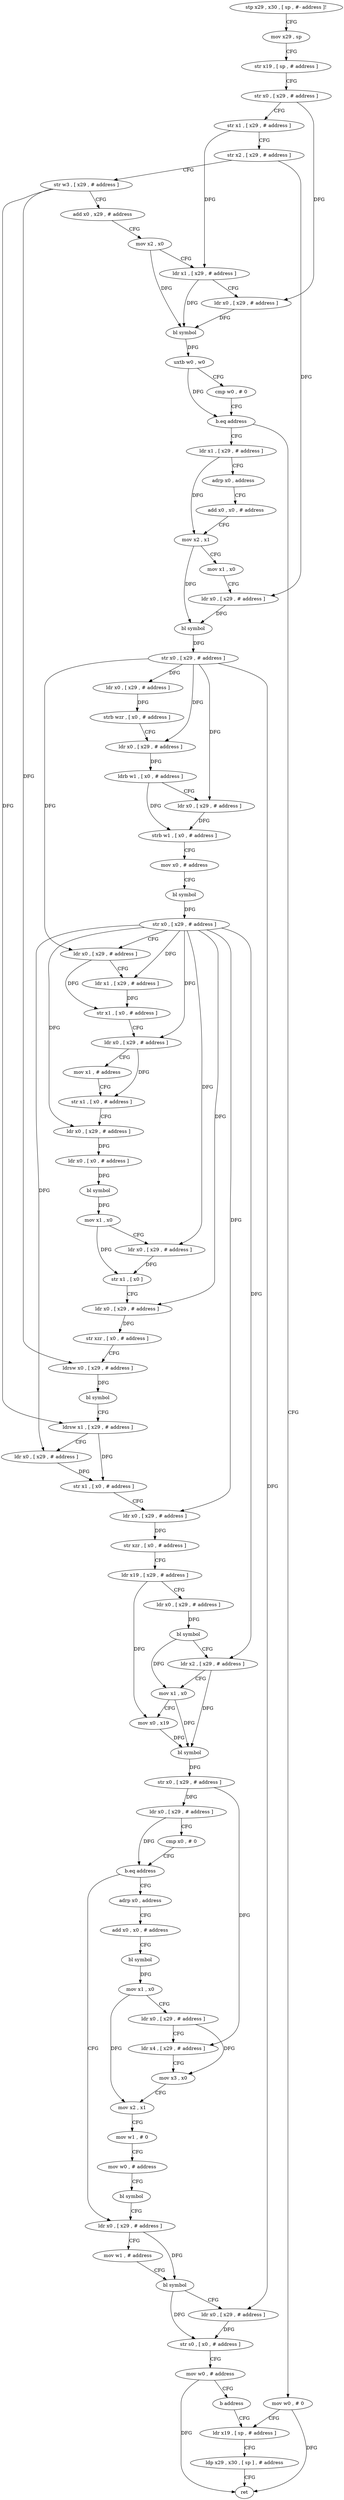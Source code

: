 digraph "func" {
"4274348" [label = "stp x29 , x30 , [ sp , #- address ]!" ]
"4274352" [label = "mov x29 , sp" ]
"4274356" [label = "str x19 , [ sp , # address ]" ]
"4274360" [label = "str x0 , [ x29 , # address ]" ]
"4274364" [label = "str x1 , [ x29 , # address ]" ]
"4274368" [label = "str x2 , [ x29 , # address ]" ]
"4274372" [label = "str w3 , [ x29 , # address ]" ]
"4274376" [label = "add x0 , x29 , # address" ]
"4274380" [label = "mov x2 , x0" ]
"4274384" [label = "ldr x1 , [ x29 , # address ]" ]
"4274388" [label = "ldr x0 , [ x29 , # address ]" ]
"4274392" [label = "bl symbol" ]
"4274396" [label = "uxtb w0 , w0" ]
"4274400" [label = "cmp w0 , # 0" ]
"4274404" [label = "b.eq address" ]
"4274676" [label = "mov w0 , # 0" ]
"4274408" [label = "ldr x1 , [ x29 , # address ]" ]
"4274680" [label = "ldr x19 , [ sp , # address ]" ]
"4274412" [label = "adrp x0 , address" ]
"4274416" [label = "add x0 , x0 , # address" ]
"4274420" [label = "mov x2 , x1" ]
"4274424" [label = "mov x1 , x0" ]
"4274428" [label = "ldr x0 , [ x29 , # address ]" ]
"4274432" [label = "bl symbol" ]
"4274436" [label = "str x0 , [ x29 , # address ]" ]
"4274440" [label = "ldr x0 , [ x29 , # address ]" ]
"4274444" [label = "strb wzr , [ x0 , # address ]" ]
"4274448" [label = "ldr x0 , [ x29 , # address ]" ]
"4274452" [label = "ldrb w1 , [ x0 , # address ]" ]
"4274456" [label = "ldr x0 , [ x29 , # address ]" ]
"4274460" [label = "strb w1 , [ x0 , # address ]" ]
"4274464" [label = "mov x0 , # address" ]
"4274468" [label = "bl symbol" ]
"4274472" [label = "str x0 , [ x29 , # address ]" ]
"4274476" [label = "ldr x0 , [ x29 , # address ]" ]
"4274480" [label = "ldr x1 , [ x29 , # address ]" ]
"4274484" [label = "str x1 , [ x0 , # address ]" ]
"4274488" [label = "ldr x0 , [ x29 , # address ]" ]
"4274492" [label = "mov x1 , # address" ]
"4274496" [label = "str x1 , [ x0 , # address ]" ]
"4274500" [label = "ldr x0 , [ x29 , # address ]" ]
"4274504" [label = "ldr x0 , [ x0 , # address ]" ]
"4274508" [label = "bl symbol" ]
"4274512" [label = "mov x1 , x0" ]
"4274516" [label = "ldr x0 , [ x29 , # address ]" ]
"4274520" [label = "str x1 , [ x0 ]" ]
"4274524" [label = "ldr x0 , [ x29 , # address ]" ]
"4274528" [label = "str xzr , [ x0 , # address ]" ]
"4274532" [label = "ldrsw x0 , [ x29 , # address ]" ]
"4274536" [label = "bl symbol" ]
"4274540" [label = "ldrsw x1 , [ x29 , # address ]" ]
"4274544" [label = "ldr x0 , [ x29 , # address ]" ]
"4274548" [label = "str x1 , [ x0 , # address ]" ]
"4274552" [label = "ldr x0 , [ x29 , # address ]" ]
"4274556" [label = "str xzr , [ x0 , # address ]" ]
"4274560" [label = "ldr x19 , [ x29 , # address ]" ]
"4274564" [label = "ldr x0 , [ x29 , # address ]" ]
"4274568" [label = "bl symbol" ]
"4274572" [label = "ldr x2 , [ x29 , # address ]" ]
"4274576" [label = "mov x1 , x0" ]
"4274580" [label = "mov x0 , x19" ]
"4274584" [label = "bl symbol" ]
"4274588" [label = "str x0 , [ x29 , # address ]" ]
"4274592" [label = "ldr x0 , [ x29 , # address ]" ]
"4274596" [label = "cmp x0 , # 0" ]
"4274600" [label = "b.eq address" ]
"4274648" [label = "ldr x0 , [ x29 , # address ]" ]
"4274604" [label = "adrp x0 , address" ]
"4274652" [label = "mov w1 , # address" ]
"4274656" [label = "bl symbol" ]
"4274660" [label = "ldr x0 , [ x29 , # address ]" ]
"4274664" [label = "str s0 , [ x0 , # address ]" ]
"4274668" [label = "mov w0 , # address" ]
"4274672" [label = "b address" ]
"4274608" [label = "add x0 , x0 , # address" ]
"4274612" [label = "bl symbol" ]
"4274616" [label = "mov x1 , x0" ]
"4274620" [label = "ldr x0 , [ x29 , # address ]" ]
"4274624" [label = "ldr x4 , [ x29 , # address ]" ]
"4274628" [label = "mov x3 , x0" ]
"4274632" [label = "mov x2 , x1" ]
"4274636" [label = "mov w1 , # 0" ]
"4274640" [label = "mov w0 , # address" ]
"4274644" [label = "bl symbol" ]
"4274684" [label = "ldp x29 , x30 , [ sp ] , # address" ]
"4274688" [label = "ret" ]
"4274348" -> "4274352" [ label = "CFG" ]
"4274352" -> "4274356" [ label = "CFG" ]
"4274356" -> "4274360" [ label = "CFG" ]
"4274360" -> "4274364" [ label = "CFG" ]
"4274360" -> "4274388" [ label = "DFG" ]
"4274364" -> "4274368" [ label = "CFG" ]
"4274364" -> "4274384" [ label = "DFG" ]
"4274368" -> "4274372" [ label = "CFG" ]
"4274368" -> "4274428" [ label = "DFG" ]
"4274372" -> "4274376" [ label = "CFG" ]
"4274372" -> "4274532" [ label = "DFG" ]
"4274372" -> "4274540" [ label = "DFG" ]
"4274376" -> "4274380" [ label = "CFG" ]
"4274380" -> "4274384" [ label = "CFG" ]
"4274380" -> "4274392" [ label = "DFG" ]
"4274384" -> "4274388" [ label = "CFG" ]
"4274384" -> "4274392" [ label = "DFG" ]
"4274388" -> "4274392" [ label = "DFG" ]
"4274392" -> "4274396" [ label = "DFG" ]
"4274396" -> "4274400" [ label = "CFG" ]
"4274396" -> "4274404" [ label = "DFG" ]
"4274400" -> "4274404" [ label = "CFG" ]
"4274404" -> "4274676" [ label = "CFG" ]
"4274404" -> "4274408" [ label = "CFG" ]
"4274676" -> "4274680" [ label = "CFG" ]
"4274676" -> "4274688" [ label = "DFG" ]
"4274408" -> "4274412" [ label = "CFG" ]
"4274408" -> "4274420" [ label = "DFG" ]
"4274680" -> "4274684" [ label = "CFG" ]
"4274412" -> "4274416" [ label = "CFG" ]
"4274416" -> "4274420" [ label = "CFG" ]
"4274420" -> "4274424" [ label = "CFG" ]
"4274420" -> "4274432" [ label = "DFG" ]
"4274424" -> "4274428" [ label = "CFG" ]
"4274428" -> "4274432" [ label = "DFG" ]
"4274432" -> "4274436" [ label = "DFG" ]
"4274436" -> "4274440" [ label = "DFG" ]
"4274436" -> "4274448" [ label = "DFG" ]
"4274436" -> "4274456" [ label = "DFG" ]
"4274436" -> "4274476" [ label = "DFG" ]
"4274436" -> "4274660" [ label = "DFG" ]
"4274440" -> "4274444" [ label = "DFG" ]
"4274444" -> "4274448" [ label = "CFG" ]
"4274448" -> "4274452" [ label = "DFG" ]
"4274452" -> "4274456" [ label = "CFG" ]
"4274452" -> "4274460" [ label = "DFG" ]
"4274456" -> "4274460" [ label = "DFG" ]
"4274460" -> "4274464" [ label = "CFG" ]
"4274464" -> "4274468" [ label = "CFG" ]
"4274468" -> "4274472" [ label = "DFG" ]
"4274472" -> "4274476" [ label = "CFG" ]
"4274472" -> "4274480" [ label = "DFG" ]
"4274472" -> "4274488" [ label = "DFG" ]
"4274472" -> "4274500" [ label = "DFG" ]
"4274472" -> "4274516" [ label = "DFG" ]
"4274472" -> "4274524" [ label = "DFG" ]
"4274472" -> "4274544" [ label = "DFG" ]
"4274472" -> "4274552" [ label = "DFG" ]
"4274472" -> "4274572" [ label = "DFG" ]
"4274476" -> "4274480" [ label = "CFG" ]
"4274476" -> "4274484" [ label = "DFG" ]
"4274480" -> "4274484" [ label = "DFG" ]
"4274484" -> "4274488" [ label = "CFG" ]
"4274488" -> "4274492" [ label = "CFG" ]
"4274488" -> "4274496" [ label = "DFG" ]
"4274492" -> "4274496" [ label = "CFG" ]
"4274496" -> "4274500" [ label = "CFG" ]
"4274500" -> "4274504" [ label = "DFG" ]
"4274504" -> "4274508" [ label = "DFG" ]
"4274508" -> "4274512" [ label = "DFG" ]
"4274512" -> "4274516" [ label = "CFG" ]
"4274512" -> "4274520" [ label = "DFG" ]
"4274516" -> "4274520" [ label = "DFG" ]
"4274520" -> "4274524" [ label = "CFG" ]
"4274524" -> "4274528" [ label = "DFG" ]
"4274528" -> "4274532" [ label = "CFG" ]
"4274532" -> "4274536" [ label = "DFG" ]
"4274536" -> "4274540" [ label = "CFG" ]
"4274540" -> "4274544" [ label = "CFG" ]
"4274540" -> "4274548" [ label = "DFG" ]
"4274544" -> "4274548" [ label = "DFG" ]
"4274548" -> "4274552" [ label = "CFG" ]
"4274552" -> "4274556" [ label = "DFG" ]
"4274556" -> "4274560" [ label = "CFG" ]
"4274560" -> "4274564" [ label = "CFG" ]
"4274560" -> "4274580" [ label = "DFG" ]
"4274564" -> "4274568" [ label = "DFG" ]
"4274568" -> "4274572" [ label = "CFG" ]
"4274568" -> "4274576" [ label = "DFG" ]
"4274572" -> "4274576" [ label = "CFG" ]
"4274572" -> "4274584" [ label = "DFG" ]
"4274576" -> "4274580" [ label = "CFG" ]
"4274576" -> "4274584" [ label = "DFG" ]
"4274580" -> "4274584" [ label = "DFG" ]
"4274584" -> "4274588" [ label = "DFG" ]
"4274588" -> "4274592" [ label = "DFG" ]
"4274588" -> "4274624" [ label = "DFG" ]
"4274592" -> "4274596" [ label = "CFG" ]
"4274592" -> "4274600" [ label = "DFG" ]
"4274596" -> "4274600" [ label = "CFG" ]
"4274600" -> "4274648" [ label = "CFG" ]
"4274600" -> "4274604" [ label = "CFG" ]
"4274648" -> "4274652" [ label = "CFG" ]
"4274648" -> "4274656" [ label = "DFG" ]
"4274604" -> "4274608" [ label = "CFG" ]
"4274652" -> "4274656" [ label = "CFG" ]
"4274656" -> "4274660" [ label = "CFG" ]
"4274656" -> "4274664" [ label = "DFG" ]
"4274660" -> "4274664" [ label = "DFG" ]
"4274664" -> "4274668" [ label = "CFG" ]
"4274668" -> "4274672" [ label = "CFG" ]
"4274668" -> "4274688" [ label = "DFG" ]
"4274672" -> "4274680" [ label = "CFG" ]
"4274608" -> "4274612" [ label = "CFG" ]
"4274612" -> "4274616" [ label = "DFG" ]
"4274616" -> "4274620" [ label = "CFG" ]
"4274616" -> "4274632" [ label = "DFG" ]
"4274620" -> "4274624" [ label = "CFG" ]
"4274620" -> "4274628" [ label = "DFG" ]
"4274624" -> "4274628" [ label = "CFG" ]
"4274628" -> "4274632" [ label = "CFG" ]
"4274632" -> "4274636" [ label = "CFG" ]
"4274636" -> "4274640" [ label = "CFG" ]
"4274640" -> "4274644" [ label = "CFG" ]
"4274644" -> "4274648" [ label = "CFG" ]
"4274684" -> "4274688" [ label = "CFG" ]
}
